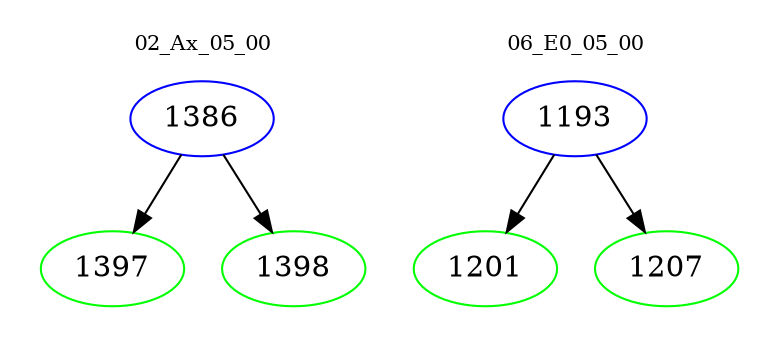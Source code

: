 digraph{
subgraph cluster_0 {
color = white
label = "02_Ax_05_00";
fontsize=10;
T0_1386 [label="1386", color="blue"]
T0_1386 -> T0_1397 [color="black"]
T0_1397 [label="1397", color="green"]
T0_1386 -> T0_1398 [color="black"]
T0_1398 [label="1398", color="green"]
}
subgraph cluster_1 {
color = white
label = "06_E0_05_00";
fontsize=10;
T1_1193 [label="1193", color="blue"]
T1_1193 -> T1_1201 [color="black"]
T1_1201 [label="1201", color="green"]
T1_1193 -> T1_1207 [color="black"]
T1_1207 [label="1207", color="green"]
}
}
